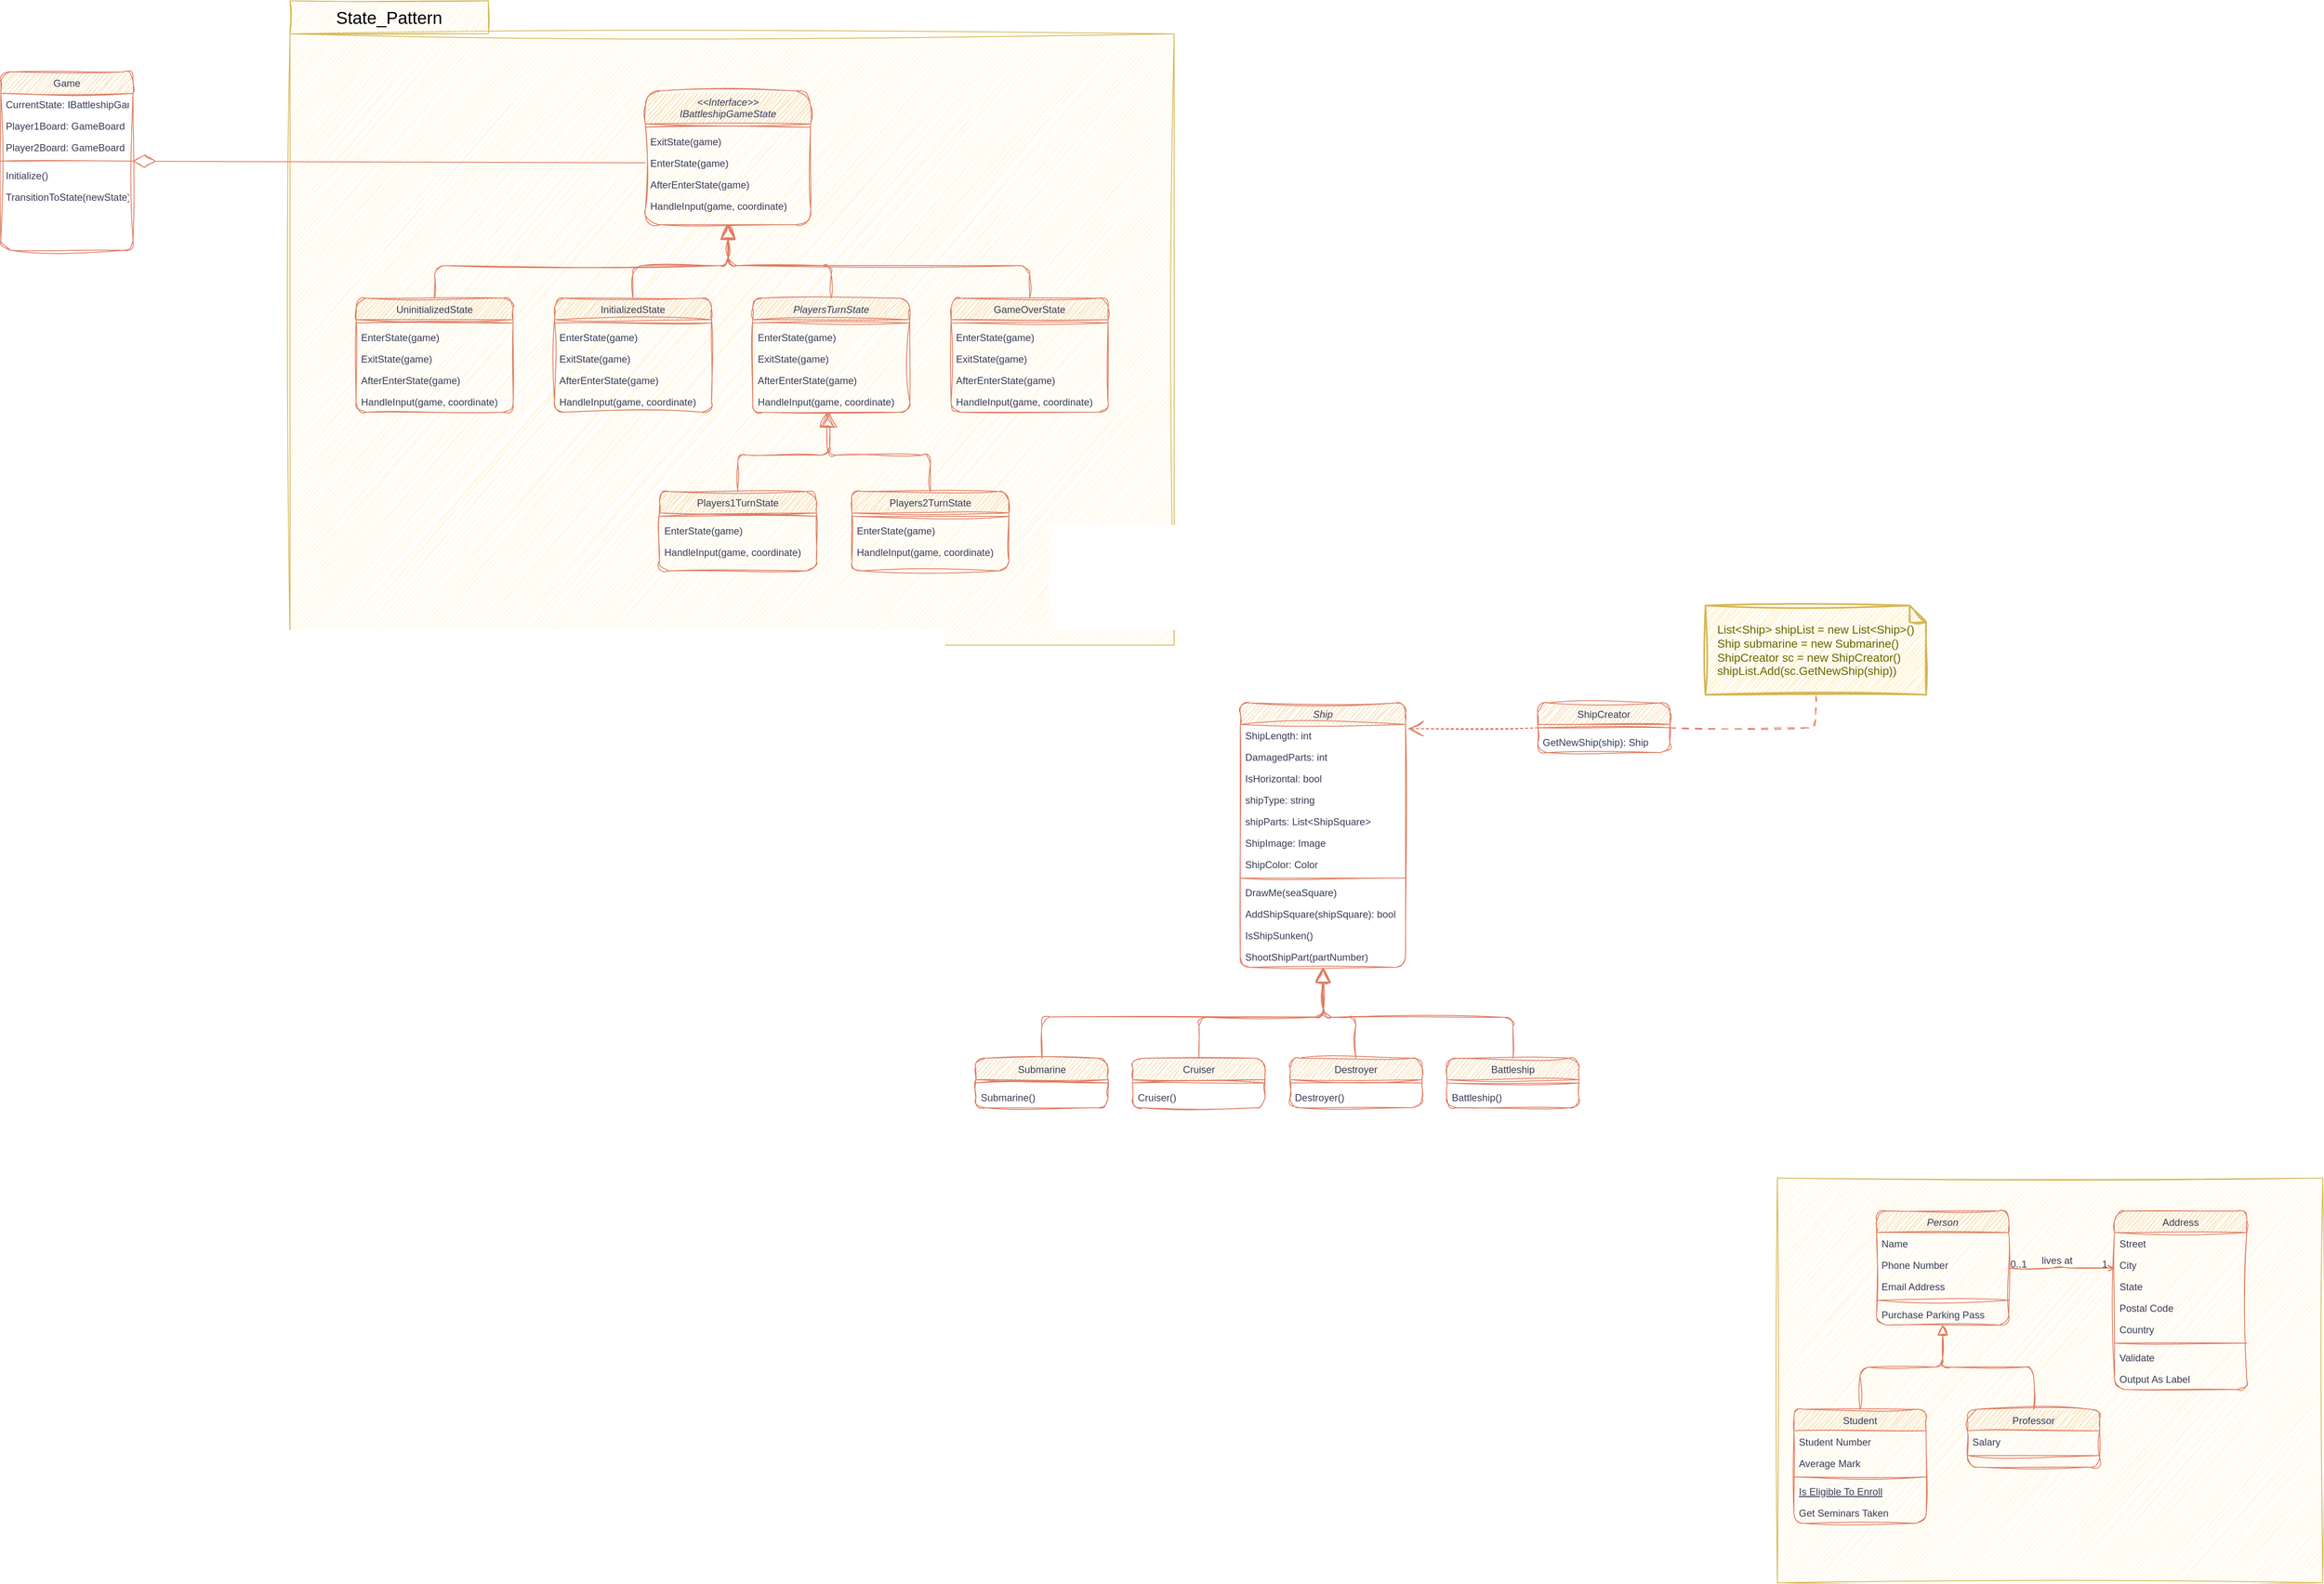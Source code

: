 <mxfile version="23.1.5" type="device">
  <diagram id="C5RBs43oDa-KdzZeNtuy" name="Page-1">
    <mxGraphModel dx="3774" dy="2478" grid="1" gridSize="10" guides="1" tooltips="1" connect="1" arrows="1" fold="1" page="1" pageScale="1" pageWidth="827" pageHeight="1169" math="0" shadow="0">
      <root>
        <mxCell id="WIyWlLk6GJQsqaUBKTNV-0" />
        <mxCell id="WIyWlLk6GJQsqaUBKTNV-1" parent="WIyWlLk6GJQsqaUBKTNV-0" />
        <mxCell id="hiXoxj4MKoGSjxRxVKnr-144" value="" style="rounded=0;whiteSpace=wrap;html=1;sketch=1;hachureGap=4;jiggle=2;curveFitting=1;fontFamily=Helvetica;fontSize=11;labelBackgroundColor=none;fillColor=#fff2cc;strokeColor=#d6b656;" vertex="1" parent="WIyWlLk6GJQsqaUBKTNV-1">
          <mxGeometry x="-1150" y="-800" width="1070" height="740" as="geometry" />
        </mxCell>
        <mxCell id="hiXoxj4MKoGSjxRxVKnr-0" value="Ship" style="swimlane;fontStyle=2;align=center;verticalAlign=top;childLayout=stackLayout;horizontal=1;startSize=26;horizontalStack=0;resizeParent=1;resizeLast=0;collapsible=1;marginBottom=0;rounded=1;shadow=0;strokeWidth=1;labelBackgroundColor=none;fillColor=#F2CC8F;strokeColor=#E07A5F;fontColor=#393C56;sketch=1;curveFitting=1;jiggle=2;" vertex="1" parent="WIyWlLk6GJQsqaUBKTNV-1">
          <mxGeometry y="10" width="200" height="320" as="geometry">
            <mxRectangle x="230" y="140" width="160" height="26" as="alternateBounds" />
          </mxGeometry>
        </mxCell>
        <mxCell id="hiXoxj4MKoGSjxRxVKnr-2" value="ShipLength: int" style="text;align=left;verticalAlign=top;spacingLeft=4;spacingRight=4;overflow=hidden;rotatable=0;points=[[0,0.5],[1,0.5]];portConstraint=eastwest;rounded=1;shadow=0;html=0;labelBackgroundColor=none;fontColor=#393C56;sketch=1;curveFitting=1;jiggle=2;" vertex="1" parent="hiXoxj4MKoGSjxRxVKnr-0">
          <mxGeometry y="26" width="200" height="26" as="geometry" />
        </mxCell>
        <mxCell id="hiXoxj4MKoGSjxRxVKnr-15" value="DamagedParts: int" style="text;align=left;verticalAlign=top;spacingLeft=4;spacingRight=4;overflow=hidden;rotatable=0;points=[[0,0.5],[1,0.5]];portConstraint=eastwest;rounded=1;shadow=0;html=0;labelBackgroundColor=none;fontColor=#393C56;sketch=1;curveFitting=1;jiggle=2;" vertex="1" parent="hiXoxj4MKoGSjxRxVKnr-0">
          <mxGeometry y="52" width="200" height="26" as="geometry" />
        </mxCell>
        <mxCell id="hiXoxj4MKoGSjxRxVKnr-1" value="IsHorizontal: bool" style="text;align=left;verticalAlign=top;spacingLeft=4;spacingRight=4;overflow=hidden;rotatable=0;points=[[0,0.5],[1,0.5]];portConstraint=eastwest;labelBackgroundColor=none;fontColor=#393C56;rounded=1;sketch=1;curveFitting=1;jiggle=2;" vertex="1" parent="hiXoxj4MKoGSjxRxVKnr-0">
          <mxGeometry y="78" width="200" height="26" as="geometry" />
        </mxCell>
        <mxCell id="hiXoxj4MKoGSjxRxVKnr-3" value="shipType: string" style="text;align=left;verticalAlign=top;spacingLeft=4;spacingRight=4;overflow=hidden;rotatable=0;points=[[0,0.5],[1,0.5]];portConstraint=eastwest;rounded=1;shadow=0;html=0;labelBackgroundColor=none;fontColor=#393C56;sketch=1;curveFitting=1;jiggle=2;" vertex="1" parent="hiXoxj4MKoGSjxRxVKnr-0">
          <mxGeometry y="104" width="200" height="26" as="geometry" />
        </mxCell>
        <mxCell id="hiXoxj4MKoGSjxRxVKnr-12" value="shipParts: List&lt;ShipSquare&gt;" style="text;align=left;verticalAlign=top;spacingLeft=4;spacingRight=4;overflow=hidden;rotatable=0;points=[[0,0.5],[1,0.5]];portConstraint=eastwest;rounded=1;shadow=0;html=0;labelBackgroundColor=none;fontColor=#393C56;sketch=1;curveFitting=1;jiggle=2;" vertex="1" parent="hiXoxj4MKoGSjxRxVKnr-0">
          <mxGeometry y="130" width="200" height="26" as="geometry" />
        </mxCell>
        <mxCell id="hiXoxj4MKoGSjxRxVKnr-13" value="ShipImage: Image" style="text;align=left;verticalAlign=top;spacingLeft=4;spacingRight=4;overflow=hidden;rotatable=0;points=[[0,0.5],[1,0.5]];portConstraint=eastwest;rounded=1;shadow=0;html=0;labelBackgroundColor=none;fontColor=#393C56;sketch=1;curveFitting=1;jiggle=2;" vertex="1" parent="hiXoxj4MKoGSjxRxVKnr-0">
          <mxGeometry y="156" width="200" height="26" as="geometry" />
        </mxCell>
        <mxCell id="hiXoxj4MKoGSjxRxVKnr-14" value="ShipColor: Color" style="text;align=left;verticalAlign=top;spacingLeft=4;spacingRight=4;overflow=hidden;rotatable=0;points=[[0,0.5],[1,0.5]];portConstraint=eastwest;rounded=1;shadow=0;html=0;labelBackgroundColor=none;fontColor=#393C56;sketch=1;curveFitting=1;jiggle=2;" vertex="1" parent="hiXoxj4MKoGSjxRxVKnr-0">
          <mxGeometry y="182" width="200" height="26" as="geometry" />
        </mxCell>
        <mxCell id="hiXoxj4MKoGSjxRxVKnr-4" value="" style="line;html=1;strokeWidth=1;align=left;verticalAlign=middle;spacingTop=-1;spacingLeft=3;spacingRight=3;rotatable=0;labelPosition=right;points=[];portConstraint=eastwest;labelBackgroundColor=none;fillColor=#F2CC8F;strokeColor=#E07A5F;fontColor=#393C56;rounded=1;sketch=1;curveFitting=1;jiggle=2;" vertex="1" parent="hiXoxj4MKoGSjxRxVKnr-0">
          <mxGeometry y="208" width="200" height="8" as="geometry" />
        </mxCell>
        <mxCell id="hiXoxj4MKoGSjxRxVKnr-5" value="DrawMe(seaSquare)" style="text;align=left;verticalAlign=top;spacingLeft=4;spacingRight=4;overflow=hidden;rotatable=0;points=[[0,0.5],[1,0.5]];portConstraint=eastwest;labelBackgroundColor=none;fontColor=#393C56;rounded=1;sketch=1;curveFitting=1;jiggle=2;" vertex="1" parent="hiXoxj4MKoGSjxRxVKnr-0">
          <mxGeometry y="216" width="200" height="26" as="geometry" />
        </mxCell>
        <mxCell id="hiXoxj4MKoGSjxRxVKnr-17" value="AddShipSquare(shipSquare): bool" style="text;align=left;verticalAlign=top;spacingLeft=4;spacingRight=4;overflow=hidden;rotatable=0;points=[[0,0.5],[1,0.5]];portConstraint=eastwest;labelBackgroundColor=none;fontColor=#393C56;rounded=1;sketch=1;curveFitting=1;jiggle=2;" vertex="1" parent="hiXoxj4MKoGSjxRxVKnr-0">
          <mxGeometry y="242" width="200" height="26" as="geometry" />
        </mxCell>
        <mxCell id="hiXoxj4MKoGSjxRxVKnr-18" value="IsShipSunken()" style="text;align=left;verticalAlign=top;spacingLeft=4;spacingRight=4;overflow=hidden;rotatable=0;points=[[0,0.5],[1,0.5]];portConstraint=eastwest;labelBackgroundColor=none;fontColor=#393C56;rounded=1;sketch=1;curveFitting=1;jiggle=2;" vertex="1" parent="hiXoxj4MKoGSjxRxVKnr-0">
          <mxGeometry y="268" width="200" height="26" as="geometry" />
        </mxCell>
        <mxCell id="hiXoxj4MKoGSjxRxVKnr-20" value="ShootShipPart(partNumber)" style="text;align=left;verticalAlign=top;spacingLeft=4;spacingRight=4;overflow=hidden;rotatable=0;points=[[0,0.5],[1,0.5]];portConstraint=eastwest;labelBackgroundColor=none;fontColor=#393C56;rounded=1;sketch=1;curveFitting=1;jiggle=2;" vertex="1" parent="hiXoxj4MKoGSjxRxVKnr-0">
          <mxGeometry y="294" width="200" height="26" as="geometry" />
        </mxCell>
        <mxCell id="hiXoxj4MKoGSjxRxVKnr-6" value="Submarine" style="swimlane;fontStyle=0;align=center;verticalAlign=top;childLayout=stackLayout;horizontal=1;startSize=26;horizontalStack=0;resizeParent=1;resizeLast=0;collapsible=1;marginBottom=0;rounded=1;shadow=0;strokeWidth=1;labelBackgroundColor=none;fillColor=#F2CC8F;strokeColor=#E07A5F;fontColor=#393C56;sketch=1;curveFitting=1;jiggle=2;" vertex="1" parent="WIyWlLk6GJQsqaUBKTNV-1">
          <mxGeometry x="-320" y="440" width="160" height="60" as="geometry">
            <mxRectangle x="230" y="140" width="160" height="26" as="alternateBounds" />
          </mxGeometry>
        </mxCell>
        <mxCell id="hiXoxj4MKoGSjxRxVKnr-10" value="" style="line;html=1;strokeWidth=1;align=left;verticalAlign=middle;spacingTop=-1;spacingLeft=3;spacingRight=3;rotatable=0;labelPosition=right;points=[];portConstraint=eastwest;labelBackgroundColor=none;fillColor=#F2CC8F;strokeColor=#E07A5F;fontColor=#393C56;rounded=1;sketch=1;curveFitting=1;jiggle=2;" vertex="1" parent="hiXoxj4MKoGSjxRxVKnr-6">
          <mxGeometry y="26" width="160" height="8" as="geometry" />
        </mxCell>
        <mxCell id="hiXoxj4MKoGSjxRxVKnr-11" value="Submarine()" style="text;align=left;verticalAlign=top;spacingLeft=4;spacingRight=4;overflow=hidden;rotatable=0;points=[[0,0.5],[1,0.5]];portConstraint=eastwest;labelBackgroundColor=none;fontColor=#393C56;rounded=1;sketch=1;curveFitting=1;jiggle=2;" vertex="1" parent="hiXoxj4MKoGSjxRxVKnr-6">
          <mxGeometry y="34" width="160" height="26" as="geometry" />
        </mxCell>
        <mxCell id="hiXoxj4MKoGSjxRxVKnr-42" style="edgeStyle=orthogonalEdgeStyle;rounded=1;orthogonalLoop=1;jettySize=auto;html=1;exitX=0.5;exitY=0;exitDx=0;exitDy=0;endArrow=block;endFill=0;startSize=11;endSize=16;labelBackgroundColor=none;strokeColor=#E07A5F;fontColor=default;sketch=1;curveFitting=1;jiggle=2;" edge="1" parent="WIyWlLk6GJQsqaUBKTNV-1" source="hiXoxj4MKoGSjxRxVKnr-32">
          <mxGeometry relative="1" as="geometry">
            <mxPoint x="100" y="330" as="targetPoint" />
          </mxGeometry>
        </mxCell>
        <mxCell id="hiXoxj4MKoGSjxRxVKnr-32" value="Cruiser" style="swimlane;fontStyle=0;align=center;verticalAlign=top;childLayout=stackLayout;horizontal=1;startSize=26;horizontalStack=0;resizeParent=1;resizeLast=0;collapsible=1;marginBottom=0;rounded=1;shadow=0;strokeWidth=1;labelBackgroundColor=none;fillColor=#F2CC8F;strokeColor=#E07A5F;fontColor=#393C56;sketch=1;curveFitting=1;jiggle=2;" vertex="1" parent="WIyWlLk6GJQsqaUBKTNV-1">
          <mxGeometry x="-130" y="440" width="160" height="60" as="geometry">
            <mxRectangle x="230" y="140" width="160" height="26" as="alternateBounds" />
          </mxGeometry>
        </mxCell>
        <mxCell id="hiXoxj4MKoGSjxRxVKnr-33" value="" style="line;html=1;strokeWidth=1;align=left;verticalAlign=middle;spacingTop=-1;spacingLeft=3;spacingRight=3;rotatable=0;labelPosition=right;points=[];portConstraint=eastwest;labelBackgroundColor=none;fillColor=#F2CC8F;strokeColor=#E07A5F;fontColor=#393C56;rounded=1;sketch=1;curveFitting=1;jiggle=2;" vertex="1" parent="hiXoxj4MKoGSjxRxVKnr-32">
          <mxGeometry y="26" width="160" height="8" as="geometry" />
        </mxCell>
        <mxCell id="hiXoxj4MKoGSjxRxVKnr-34" value="Cruiser()" style="text;align=left;verticalAlign=top;spacingLeft=4;spacingRight=4;overflow=hidden;rotatable=0;points=[[0,0.5],[1,0.5]];portConstraint=eastwest;labelBackgroundColor=none;fontColor=#393C56;rounded=1;sketch=1;curveFitting=1;jiggle=2;" vertex="1" parent="hiXoxj4MKoGSjxRxVKnr-32">
          <mxGeometry y="34" width="160" height="26" as="geometry" />
        </mxCell>
        <mxCell id="hiXoxj4MKoGSjxRxVKnr-43" style="edgeStyle=orthogonalEdgeStyle;rounded=1;sketch=1;hachureGap=4;jiggle=2;curveFitting=1;orthogonalLoop=1;jettySize=auto;html=1;exitX=0.5;exitY=0;exitDx=0;exitDy=0;endArrow=block;endFill=0;endSize=16;fillColor=#ffe6cc;strokeColor=#E07A5F;" edge="1" parent="WIyWlLk6GJQsqaUBKTNV-1" source="hiXoxj4MKoGSjxRxVKnr-35">
          <mxGeometry relative="1" as="geometry">
            <mxPoint x="100" y="330" as="targetPoint" />
          </mxGeometry>
        </mxCell>
        <mxCell id="hiXoxj4MKoGSjxRxVKnr-35" value="Destroyer" style="swimlane;fontStyle=0;align=center;verticalAlign=top;childLayout=stackLayout;horizontal=1;startSize=26;horizontalStack=0;resizeParent=1;resizeLast=0;collapsible=1;marginBottom=0;rounded=1;shadow=0;strokeWidth=1;labelBackgroundColor=none;fillColor=#F2CC8F;strokeColor=#E07A5F;fontColor=#393C56;sketch=1;curveFitting=1;jiggle=2;" vertex="1" parent="WIyWlLk6GJQsqaUBKTNV-1">
          <mxGeometry x="60" y="440" width="160" height="60" as="geometry">
            <mxRectangle x="230" y="140" width="160" height="26" as="alternateBounds" />
          </mxGeometry>
        </mxCell>
        <mxCell id="hiXoxj4MKoGSjxRxVKnr-36" value="" style="line;html=1;strokeWidth=1;align=left;verticalAlign=middle;spacingTop=-1;spacingLeft=3;spacingRight=3;rotatable=0;labelPosition=right;points=[];portConstraint=eastwest;labelBackgroundColor=none;fillColor=#F2CC8F;strokeColor=#E07A5F;fontColor=#393C56;rounded=1;sketch=1;curveFitting=1;jiggle=2;" vertex="1" parent="hiXoxj4MKoGSjxRxVKnr-35">
          <mxGeometry y="26" width="160" height="8" as="geometry" />
        </mxCell>
        <mxCell id="hiXoxj4MKoGSjxRxVKnr-37" value="Destroyer()" style="text;align=left;verticalAlign=top;spacingLeft=4;spacingRight=4;overflow=hidden;rotatable=0;points=[[0,0.5],[1,0.5]];portConstraint=eastwest;labelBackgroundColor=none;fontColor=#393C56;rounded=1;sketch=1;curveFitting=1;jiggle=2;" vertex="1" parent="hiXoxj4MKoGSjxRxVKnr-35">
          <mxGeometry y="34" width="160" height="26" as="geometry" />
        </mxCell>
        <mxCell id="hiXoxj4MKoGSjxRxVKnr-44" style="edgeStyle=orthogonalEdgeStyle;rounded=1;sketch=1;hachureGap=4;jiggle=2;curveFitting=1;orthogonalLoop=1;jettySize=auto;html=1;exitX=0.5;exitY=0;exitDx=0;exitDy=0;endArrow=block;endFill=0;endSize=16;fillColor=#ffe6cc;strokeColor=#E07A5F;" edge="1" parent="WIyWlLk6GJQsqaUBKTNV-1" source="hiXoxj4MKoGSjxRxVKnr-38">
          <mxGeometry relative="1" as="geometry">
            <mxPoint x="100" y="330" as="targetPoint" />
          </mxGeometry>
        </mxCell>
        <mxCell id="hiXoxj4MKoGSjxRxVKnr-38" value="Battleship" style="swimlane;fontStyle=0;align=center;verticalAlign=top;childLayout=stackLayout;horizontal=1;startSize=26;horizontalStack=0;resizeParent=1;resizeLast=0;collapsible=1;marginBottom=0;rounded=1;shadow=0;strokeWidth=1;labelBackgroundColor=none;fillColor=#F2CC8F;strokeColor=#E07A5F;fontColor=#393C56;sketch=1;curveFitting=1;jiggle=2;" vertex="1" parent="WIyWlLk6GJQsqaUBKTNV-1">
          <mxGeometry x="250" y="440" width="160" height="60" as="geometry">
            <mxRectangle x="230" y="140" width="160" height="26" as="alternateBounds" />
          </mxGeometry>
        </mxCell>
        <mxCell id="hiXoxj4MKoGSjxRxVKnr-39" value="" style="line;html=1;strokeWidth=1;align=left;verticalAlign=middle;spacingTop=-1;spacingLeft=3;spacingRight=3;rotatable=0;labelPosition=right;points=[];portConstraint=eastwest;labelBackgroundColor=none;fillColor=#F2CC8F;strokeColor=#E07A5F;fontColor=#393C56;rounded=1;sketch=1;curveFitting=1;jiggle=2;" vertex="1" parent="hiXoxj4MKoGSjxRxVKnr-38">
          <mxGeometry y="26" width="160" height="8" as="geometry" />
        </mxCell>
        <mxCell id="hiXoxj4MKoGSjxRxVKnr-40" value="Battleship()" style="text;align=left;verticalAlign=top;spacingLeft=4;spacingRight=4;overflow=hidden;rotatable=0;points=[[0,0.5],[1,0.5]];portConstraint=eastwest;labelBackgroundColor=none;fontColor=#393C56;rounded=1;sketch=1;curveFitting=1;jiggle=2;" vertex="1" parent="hiXoxj4MKoGSjxRxVKnr-38">
          <mxGeometry y="34" width="160" height="26" as="geometry" />
        </mxCell>
        <mxCell id="hiXoxj4MKoGSjxRxVKnr-41" value="" style="endArrow=block;endSize=16;endFill=0;html=1;rounded=1;exitX=0.5;exitY=0;exitDx=0;exitDy=0;entryX=0.503;entryY=1.02;entryDx=0;entryDy=0;entryPerimeter=0;labelBackgroundColor=none;strokeColor=#E07A5F;fontColor=default;sketch=1;curveFitting=1;jiggle=2;" edge="1" parent="WIyWlLk6GJQsqaUBKTNV-1" source="hiXoxj4MKoGSjxRxVKnr-6" target="hiXoxj4MKoGSjxRxVKnr-20">
          <mxGeometry width="160" relative="1" as="geometry">
            <mxPoint x="60" y="410" as="sourcePoint" />
            <mxPoint x="220" y="410" as="targetPoint" />
            <Array as="points">
              <mxPoint x="-240" y="390" />
              <mxPoint x="101" y="390" />
            </Array>
            <mxPoint as="offset" />
          </mxGeometry>
        </mxCell>
        <mxCell id="hiXoxj4MKoGSjxRxVKnr-45" value="ShipCreator" style="swimlane;fontStyle=0;align=center;verticalAlign=top;childLayout=stackLayout;horizontal=1;startSize=26;horizontalStack=0;resizeParent=1;resizeLast=0;collapsible=1;marginBottom=0;rounded=1;shadow=0;strokeWidth=1;labelBackgroundColor=none;fillColor=#F2CC8F;strokeColor=#E07A5F;fontColor=#393C56;sketch=1;curveFitting=1;jiggle=2;" vertex="1" parent="WIyWlLk6GJQsqaUBKTNV-1">
          <mxGeometry x="360" y="10" width="160" height="60" as="geometry">
            <mxRectangle x="230" y="140" width="160" height="26" as="alternateBounds" />
          </mxGeometry>
        </mxCell>
        <mxCell id="hiXoxj4MKoGSjxRxVKnr-46" value="" style="line;html=1;strokeWidth=1;align=left;verticalAlign=middle;spacingTop=-1;spacingLeft=3;spacingRight=3;rotatable=0;labelPosition=right;points=[];portConstraint=eastwest;labelBackgroundColor=none;fillColor=#F2CC8F;strokeColor=#E07A5F;fontColor=#393C56;rounded=1;sketch=1;curveFitting=1;jiggle=2;" vertex="1" parent="hiXoxj4MKoGSjxRxVKnr-45">
          <mxGeometry y="26" width="160" height="8" as="geometry" />
        </mxCell>
        <mxCell id="hiXoxj4MKoGSjxRxVKnr-47" value="GetNewShip(ship): Ship" style="text;align=left;verticalAlign=top;spacingLeft=4;spacingRight=4;overflow=hidden;rotatable=0;points=[[0,0.5],[1,0.5]];portConstraint=eastwest;labelBackgroundColor=none;fontColor=#393C56;rounded=1;sketch=1;curveFitting=1;jiggle=2;" vertex="1" parent="hiXoxj4MKoGSjxRxVKnr-45">
          <mxGeometry y="34" width="160" height="26" as="geometry" />
        </mxCell>
        <mxCell id="hiXoxj4MKoGSjxRxVKnr-48" style="edgeStyle=none;rounded=1;sketch=1;jiggle=2;curveFitting=1;orthogonalLoop=1;jettySize=auto;html=1;exitX=0;exitY=0.5;exitDx=0;exitDy=0;entryX=1.013;entryY=0.194;entryDx=0;entryDy=0;entryPerimeter=0;strokeColor=#E07A5F;align=center;verticalAlign=middle;fontFamily=Helvetica;fontSize=11;fontColor=default;labelBackgroundColor=none;endArrow=open;endFill=0;endSize=17;dashed=1;" edge="1" parent="WIyWlLk6GJQsqaUBKTNV-1" source="hiXoxj4MKoGSjxRxVKnr-45" target="hiXoxj4MKoGSjxRxVKnr-2">
          <mxGeometry relative="1" as="geometry" />
        </mxCell>
        <mxCell id="hiXoxj4MKoGSjxRxVKnr-51" style="edgeStyle=orthogonalEdgeStyle;rounded=1;sketch=1;jiggle=2;curveFitting=1;orthogonalLoop=1;jettySize=auto;html=1;exitX=0.5;exitY=1;exitDx=0;exitDy=0;exitPerimeter=0;entryX=1;entryY=0.5;entryDx=0;entryDy=0;strokeColor=#E07A5F;align=center;verticalAlign=middle;fontFamily=Helvetica;fontSize=11;fontColor=default;labelBackgroundColor=none;endArrow=none;endFill=0;endSize=16;dashed=1;dashPattern=8 8;" edge="1" parent="WIyWlLk6GJQsqaUBKTNV-1" source="hiXoxj4MKoGSjxRxVKnr-49" target="hiXoxj4MKoGSjxRxVKnr-45">
          <mxGeometry relative="1" as="geometry" />
        </mxCell>
        <mxCell id="hiXoxj4MKoGSjxRxVKnr-49" value="&lt;div style=&quot;text-align: left;&quot;&gt;List&amp;lt;Ship&amp;gt; shipList = new List&amp;lt;Ship&amp;gt;()&lt;/div&gt;&lt;div style=&quot;text-align: left;&quot;&gt;&lt;span style=&quot;background-color: initial;&quot;&gt;Ship submarine = new Submarine()&lt;/span&gt;&lt;/div&gt;&lt;div style=&quot;text-align: left;&quot;&gt;&lt;span style=&quot;background-color: initial;&quot;&gt;ShipCreator sc = new ShipCreator()&lt;/span&gt;&lt;/div&gt;&lt;div style=&quot;text-align: left;&quot;&gt;&lt;span style=&quot;background-color: initial;&quot;&gt;shipList.Add(sc.GetNewShip(ship))&lt;/span&gt;&lt;/div&gt;" style="shape=note;strokeWidth=2;fontSize=14;size=20;whiteSpace=wrap;html=1;fillColor=#fff2cc;strokeColor=#d6b656;fontColor=#666600;rounded=1;sketch=1;hachureGap=4;jiggle=2;curveFitting=1;fontFamily=Helvetica;labelBackgroundColor=none;" vertex="1" parent="WIyWlLk6GJQsqaUBKTNV-1">
          <mxGeometry x="563" y="-108" width="267" height="108" as="geometry" />
        </mxCell>
        <mxCell id="hiXoxj4MKoGSjxRxVKnr-54" value="" style="group" vertex="1" connectable="0" parent="WIyWlLk6GJQsqaUBKTNV-1">
          <mxGeometry x="650" y="585" width="660" height="490" as="geometry" />
        </mxCell>
        <mxCell id="hiXoxj4MKoGSjxRxVKnr-53" value="" style="rounded=0;whiteSpace=wrap;html=1;sketch=1;hachureGap=4;jiggle=2;curveFitting=1;fontFamily=Helvetica;fontSize=11;labelBackgroundColor=none;fillColor=#fff2cc;strokeColor=#d6b656;" vertex="1" parent="hiXoxj4MKoGSjxRxVKnr-54">
          <mxGeometry width="660" height="490" as="geometry" />
        </mxCell>
        <mxCell id="hiXoxj4MKoGSjxRxVKnr-52" value="" style="group" vertex="1" connectable="0" parent="hiXoxj4MKoGSjxRxVKnr-54">
          <mxGeometry x="20" y="40" width="548" height="378" as="geometry" />
        </mxCell>
        <mxCell id="zkfFHV4jXpPFQw0GAbJ--0" value="Person" style="swimlane;fontStyle=2;align=center;verticalAlign=top;childLayout=stackLayout;horizontal=1;startSize=26;horizontalStack=0;resizeParent=1;resizeLast=0;collapsible=1;marginBottom=0;rounded=1;shadow=0;strokeWidth=1;labelBackgroundColor=none;fillColor=#F2CC8F;strokeColor=#E07A5F;fontColor=#393C56;sketch=1;curveFitting=1;jiggle=2;" parent="hiXoxj4MKoGSjxRxVKnr-52" vertex="1">
          <mxGeometry x="100" width="160" height="138" as="geometry">
            <mxRectangle x="230" y="140" width="160" height="26" as="alternateBounds" />
          </mxGeometry>
        </mxCell>
        <mxCell id="zkfFHV4jXpPFQw0GAbJ--1" value="Name" style="text;align=left;verticalAlign=top;spacingLeft=4;spacingRight=4;overflow=hidden;rotatable=0;points=[[0,0.5],[1,0.5]];portConstraint=eastwest;labelBackgroundColor=none;fontColor=#393C56;rounded=1;sketch=1;curveFitting=1;jiggle=2;" parent="zkfFHV4jXpPFQw0GAbJ--0" vertex="1">
          <mxGeometry y="26" width="160" height="26" as="geometry" />
        </mxCell>
        <mxCell id="zkfFHV4jXpPFQw0GAbJ--2" value="Phone Number" style="text;align=left;verticalAlign=top;spacingLeft=4;spacingRight=4;overflow=hidden;rotatable=0;points=[[0,0.5],[1,0.5]];portConstraint=eastwest;rounded=1;shadow=0;html=0;labelBackgroundColor=none;fontColor=#393C56;sketch=1;curveFitting=1;jiggle=2;" parent="zkfFHV4jXpPFQw0GAbJ--0" vertex="1">
          <mxGeometry y="52" width="160" height="26" as="geometry" />
        </mxCell>
        <mxCell id="zkfFHV4jXpPFQw0GAbJ--3" value="Email Address" style="text;align=left;verticalAlign=top;spacingLeft=4;spacingRight=4;overflow=hidden;rotatable=0;points=[[0,0.5],[1,0.5]];portConstraint=eastwest;rounded=1;shadow=0;html=0;labelBackgroundColor=none;fontColor=#393C56;sketch=1;curveFitting=1;jiggle=2;" parent="zkfFHV4jXpPFQw0GAbJ--0" vertex="1">
          <mxGeometry y="78" width="160" height="26" as="geometry" />
        </mxCell>
        <mxCell id="zkfFHV4jXpPFQw0GAbJ--4" value="" style="line;html=1;strokeWidth=1;align=left;verticalAlign=middle;spacingTop=-1;spacingLeft=3;spacingRight=3;rotatable=0;labelPosition=right;points=[];portConstraint=eastwest;labelBackgroundColor=none;fillColor=#F2CC8F;strokeColor=#E07A5F;fontColor=#393C56;rounded=1;sketch=1;curveFitting=1;jiggle=2;" parent="zkfFHV4jXpPFQw0GAbJ--0" vertex="1">
          <mxGeometry y="104" width="160" height="8" as="geometry" />
        </mxCell>
        <mxCell id="zkfFHV4jXpPFQw0GAbJ--5" value="Purchase Parking Pass" style="text;align=left;verticalAlign=top;spacingLeft=4;spacingRight=4;overflow=hidden;rotatable=0;points=[[0,0.5],[1,0.5]];portConstraint=eastwest;labelBackgroundColor=none;fontColor=#393C56;rounded=1;sketch=1;curveFitting=1;jiggle=2;" parent="zkfFHV4jXpPFQw0GAbJ--0" vertex="1">
          <mxGeometry y="112" width="160" height="26" as="geometry" />
        </mxCell>
        <mxCell id="zkfFHV4jXpPFQw0GAbJ--6" value="Student" style="swimlane;fontStyle=0;align=center;verticalAlign=top;childLayout=stackLayout;horizontal=1;startSize=26;horizontalStack=0;resizeParent=1;resizeLast=0;collapsible=1;marginBottom=0;rounded=1;shadow=0;strokeWidth=1;labelBackgroundColor=none;fillColor=#F2CC8F;strokeColor=#E07A5F;fontColor=#393C56;sketch=1;curveFitting=1;jiggle=2;" parent="hiXoxj4MKoGSjxRxVKnr-52" vertex="1">
          <mxGeometry y="240" width="160" height="138" as="geometry">
            <mxRectangle x="130" y="380" width="160" height="26" as="alternateBounds" />
          </mxGeometry>
        </mxCell>
        <mxCell id="zkfFHV4jXpPFQw0GAbJ--7" value="Student Number" style="text;align=left;verticalAlign=top;spacingLeft=4;spacingRight=4;overflow=hidden;rotatable=0;points=[[0,0.5],[1,0.5]];portConstraint=eastwest;labelBackgroundColor=none;fontColor=#393C56;rounded=1;sketch=1;curveFitting=1;jiggle=2;" parent="zkfFHV4jXpPFQw0GAbJ--6" vertex="1">
          <mxGeometry y="26" width="160" height="26" as="geometry" />
        </mxCell>
        <mxCell id="zkfFHV4jXpPFQw0GAbJ--8" value="Average Mark" style="text;align=left;verticalAlign=top;spacingLeft=4;spacingRight=4;overflow=hidden;rotatable=0;points=[[0,0.5],[1,0.5]];portConstraint=eastwest;rounded=1;shadow=0;html=0;labelBackgroundColor=none;fontColor=#393C56;sketch=1;curveFitting=1;jiggle=2;" parent="zkfFHV4jXpPFQw0GAbJ--6" vertex="1">
          <mxGeometry y="52" width="160" height="26" as="geometry" />
        </mxCell>
        <mxCell id="zkfFHV4jXpPFQw0GAbJ--9" value="" style="line;html=1;strokeWidth=1;align=left;verticalAlign=middle;spacingTop=-1;spacingLeft=3;spacingRight=3;rotatable=0;labelPosition=right;points=[];portConstraint=eastwest;labelBackgroundColor=none;fillColor=#F2CC8F;strokeColor=#E07A5F;fontColor=#393C56;rounded=1;sketch=1;curveFitting=1;jiggle=2;" parent="zkfFHV4jXpPFQw0GAbJ--6" vertex="1">
          <mxGeometry y="78" width="160" height="8" as="geometry" />
        </mxCell>
        <mxCell id="zkfFHV4jXpPFQw0GAbJ--10" value="Is Eligible To Enroll" style="text;align=left;verticalAlign=top;spacingLeft=4;spacingRight=4;overflow=hidden;rotatable=0;points=[[0,0.5],[1,0.5]];portConstraint=eastwest;fontStyle=4;labelBackgroundColor=none;fontColor=#393C56;rounded=1;sketch=1;curveFitting=1;jiggle=2;" parent="zkfFHV4jXpPFQw0GAbJ--6" vertex="1">
          <mxGeometry y="86" width="160" height="26" as="geometry" />
        </mxCell>
        <mxCell id="zkfFHV4jXpPFQw0GAbJ--11" value="Get Seminars Taken" style="text;align=left;verticalAlign=top;spacingLeft=4;spacingRight=4;overflow=hidden;rotatable=0;points=[[0,0.5],[1,0.5]];portConstraint=eastwest;labelBackgroundColor=none;fontColor=#393C56;rounded=1;sketch=1;curveFitting=1;jiggle=2;" parent="zkfFHV4jXpPFQw0GAbJ--6" vertex="1">
          <mxGeometry y="112" width="160" height="26" as="geometry" />
        </mxCell>
        <mxCell id="zkfFHV4jXpPFQw0GAbJ--12" value="" style="endArrow=block;endSize=10;endFill=0;shadow=0;strokeWidth=1;rounded=1;edgeStyle=elbowEdgeStyle;elbow=vertical;labelBackgroundColor=none;strokeColor=#E07A5F;fontColor=default;sketch=1;curveFitting=1;jiggle=2;" parent="hiXoxj4MKoGSjxRxVKnr-52" source="zkfFHV4jXpPFQw0GAbJ--6" target="zkfFHV4jXpPFQw0GAbJ--0" edge="1">
          <mxGeometry width="160" relative="1" as="geometry">
            <mxPoint x="80" y="83" as="sourcePoint" />
            <mxPoint x="80" y="83" as="targetPoint" />
          </mxGeometry>
        </mxCell>
        <mxCell id="zkfFHV4jXpPFQw0GAbJ--13" value="Professor" style="swimlane;fontStyle=0;align=center;verticalAlign=top;childLayout=stackLayout;horizontal=1;startSize=26;horizontalStack=0;resizeParent=1;resizeLast=0;collapsible=1;marginBottom=0;rounded=1;shadow=0;strokeWidth=1;labelBackgroundColor=none;fillColor=#F2CC8F;strokeColor=#E07A5F;fontColor=#393C56;sketch=1;curveFitting=1;jiggle=2;" parent="hiXoxj4MKoGSjxRxVKnr-52" vertex="1">
          <mxGeometry x="210" y="240" width="160" height="70" as="geometry">
            <mxRectangle x="340" y="380" width="170" height="26" as="alternateBounds" />
          </mxGeometry>
        </mxCell>
        <mxCell id="zkfFHV4jXpPFQw0GAbJ--14" value="Salary" style="text;align=left;verticalAlign=top;spacingLeft=4;spacingRight=4;overflow=hidden;rotatable=0;points=[[0,0.5],[1,0.5]];portConstraint=eastwest;labelBackgroundColor=none;fontColor=#393C56;rounded=1;sketch=1;curveFitting=1;jiggle=2;" parent="zkfFHV4jXpPFQw0GAbJ--13" vertex="1">
          <mxGeometry y="26" width="160" height="26" as="geometry" />
        </mxCell>
        <mxCell id="zkfFHV4jXpPFQw0GAbJ--15" value="" style="line;html=1;strokeWidth=1;align=left;verticalAlign=middle;spacingTop=-1;spacingLeft=3;spacingRight=3;rotatable=0;labelPosition=right;points=[];portConstraint=eastwest;labelBackgroundColor=none;fillColor=#F2CC8F;strokeColor=#E07A5F;fontColor=#393C56;rounded=1;sketch=1;curveFitting=1;jiggle=2;" parent="zkfFHV4jXpPFQw0GAbJ--13" vertex="1">
          <mxGeometry y="52" width="160" height="8" as="geometry" />
        </mxCell>
        <mxCell id="zkfFHV4jXpPFQw0GAbJ--16" value="" style="endArrow=block;endSize=10;endFill=0;shadow=0;strokeWidth=1;rounded=1;edgeStyle=elbowEdgeStyle;elbow=vertical;labelBackgroundColor=none;strokeColor=#E07A5F;fontColor=default;sketch=1;curveFitting=1;jiggle=2;" parent="hiXoxj4MKoGSjxRxVKnr-52" source="zkfFHV4jXpPFQw0GAbJ--13" target="zkfFHV4jXpPFQw0GAbJ--0" edge="1">
          <mxGeometry width="160" relative="1" as="geometry">
            <mxPoint x="90" y="253" as="sourcePoint" />
            <mxPoint x="190" y="151" as="targetPoint" />
          </mxGeometry>
        </mxCell>
        <mxCell id="zkfFHV4jXpPFQw0GAbJ--17" value="Address" style="swimlane;fontStyle=0;align=center;verticalAlign=top;childLayout=stackLayout;horizontal=1;startSize=26;horizontalStack=0;resizeParent=1;resizeLast=0;collapsible=1;marginBottom=0;rounded=1;shadow=0;strokeWidth=1;labelBackgroundColor=none;fillColor=#F2CC8F;strokeColor=#E07A5F;fontColor=#393C56;sketch=1;curveFitting=1;jiggle=2;" parent="hiXoxj4MKoGSjxRxVKnr-52" vertex="1">
          <mxGeometry x="388" width="160" height="216" as="geometry">
            <mxRectangle x="550" y="140" width="160" height="26" as="alternateBounds" />
          </mxGeometry>
        </mxCell>
        <mxCell id="zkfFHV4jXpPFQw0GAbJ--18" value="Street" style="text;align=left;verticalAlign=top;spacingLeft=4;spacingRight=4;overflow=hidden;rotatable=0;points=[[0,0.5],[1,0.5]];portConstraint=eastwest;labelBackgroundColor=none;fontColor=#393C56;rounded=1;sketch=1;curveFitting=1;jiggle=2;" parent="zkfFHV4jXpPFQw0GAbJ--17" vertex="1">
          <mxGeometry y="26" width="160" height="26" as="geometry" />
        </mxCell>
        <mxCell id="zkfFHV4jXpPFQw0GAbJ--19" value="City" style="text;align=left;verticalAlign=top;spacingLeft=4;spacingRight=4;overflow=hidden;rotatable=0;points=[[0,0.5],[1,0.5]];portConstraint=eastwest;rounded=1;shadow=0;html=0;labelBackgroundColor=none;fontColor=#393C56;sketch=1;curveFitting=1;jiggle=2;" parent="zkfFHV4jXpPFQw0GAbJ--17" vertex="1">
          <mxGeometry y="52" width="160" height="26" as="geometry" />
        </mxCell>
        <mxCell id="zkfFHV4jXpPFQw0GAbJ--20" value="State" style="text;align=left;verticalAlign=top;spacingLeft=4;spacingRight=4;overflow=hidden;rotatable=0;points=[[0,0.5],[1,0.5]];portConstraint=eastwest;rounded=1;shadow=0;html=0;labelBackgroundColor=none;fontColor=#393C56;sketch=1;curveFitting=1;jiggle=2;" parent="zkfFHV4jXpPFQw0GAbJ--17" vertex="1">
          <mxGeometry y="78" width="160" height="26" as="geometry" />
        </mxCell>
        <mxCell id="zkfFHV4jXpPFQw0GAbJ--21" value="Postal Code" style="text;align=left;verticalAlign=top;spacingLeft=4;spacingRight=4;overflow=hidden;rotatable=0;points=[[0,0.5],[1,0.5]];portConstraint=eastwest;rounded=1;shadow=0;html=0;labelBackgroundColor=none;fontColor=#393C56;sketch=1;curveFitting=1;jiggle=2;" parent="zkfFHV4jXpPFQw0GAbJ--17" vertex="1">
          <mxGeometry y="104" width="160" height="26" as="geometry" />
        </mxCell>
        <mxCell id="zkfFHV4jXpPFQw0GAbJ--22" value="Country" style="text;align=left;verticalAlign=top;spacingLeft=4;spacingRight=4;overflow=hidden;rotatable=0;points=[[0,0.5],[1,0.5]];portConstraint=eastwest;rounded=1;shadow=0;html=0;labelBackgroundColor=none;fontColor=#393C56;sketch=1;curveFitting=1;jiggle=2;" parent="zkfFHV4jXpPFQw0GAbJ--17" vertex="1">
          <mxGeometry y="130" width="160" height="26" as="geometry" />
        </mxCell>
        <mxCell id="zkfFHV4jXpPFQw0GAbJ--23" value="" style="line;html=1;strokeWidth=1;align=left;verticalAlign=middle;spacingTop=-1;spacingLeft=3;spacingRight=3;rotatable=0;labelPosition=right;points=[];portConstraint=eastwest;labelBackgroundColor=none;fillColor=#F2CC8F;strokeColor=#E07A5F;fontColor=#393C56;rounded=1;sketch=1;curveFitting=1;jiggle=2;" parent="zkfFHV4jXpPFQw0GAbJ--17" vertex="1">
          <mxGeometry y="156" width="160" height="8" as="geometry" />
        </mxCell>
        <mxCell id="zkfFHV4jXpPFQw0GAbJ--24" value="Validate" style="text;align=left;verticalAlign=top;spacingLeft=4;spacingRight=4;overflow=hidden;rotatable=0;points=[[0,0.5],[1,0.5]];portConstraint=eastwest;labelBackgroundColor=none;fontColor=#393C56;rounded=1;sketch=1;curveFitting=1;jiggle=2;" parent="zkfFHV4jXpPFQw0GAbJ--17" vertex="1">
          <mxGeometry y="164" width="160" height="26" as="geometry" />
        </mxCell>
        <mxCell id="zkfFHV4jXpPFQw0GAbJ--25" value="Output As Label" style="text;align=left;verticalAlign=top;spacingLeft=4;spacingRight=4;overflow=hidden;rotatable=0;points=[[0,0.5],[1,0.5]];portConstraint=eastwest;labelBackgroundColor=none;fontColor=#393C56;rounded=1;sketch=1;curveFitting=1;jiggle=2;" parent="zkfFHV4jXpPFQw0GAbJ--17" vertex="1">
          <mxGeometry y="190" width="160" height="26" as="geometry" />
        </mxCell>
        <mxCell id="zkfFHV4jXpPFQw0GAbJ--26" value="" style="endArrow=open;shadow=0;strokeWidth=1;rounded=1;endFill=1;edgeStyle=elbowEdgeStyle;elbow=vertical;labelBackgroundColor=none;strokeColor=#E07A5F;fontColor=default;sketch=1;curveFitting=1;jiggle=2;" parent="hiXoxj4MKoGSjxRxVKnr-52" source="zkfFHV4jXpPFQw0GAbJ--0" target="zkfFHV4jXpPFQw0GAbJ--17" edge="1">
          <mxGeometry x="0.5" y="41" relative="1" as="geometry">
            <mxPoint x="260" y="72" as="sourcePoint" />
            <mxPoint x="420" y="72" as="targetPoint" />
            <mxPoint x="-40" y="32" as="offset" />
          </mxGeometry>
        </mxCell>
        <mxCell id="zkfFHV4jXpPFQw0GAbJ--27" value="0..1" style="resizable=0;align=left;verticalAlign=bottom;labelBackgroundColor=none;fontSize=12;fillColor=#F2CC8F;strokeColor=#E07A5F;fontColor=#393C56;rounded=1;sketch=1;curveFitting=1;jiggle=2;" parent="zkfFHV4jXpPFQw0GAbJ--26" connectable="0" vertex="1">
          <mxGeometry x="-1" relative="1" as="geometry">
            <mxPoint y="4" as="offset" />
          </mxGeometry>
        </mxCell>
        <mxCell id="zkfFHV4jXpPFQw0GAbJ--28" value="1" style="resizable=0;align=right;verticalAlign=bottom;labelBackgroundColor=none;fontSize=12;fillColor=#F2CC8F;strokeColor=#E07A5F;fontColor=#393C56;rounded=1;sketch=1;curveFitting=1;jiggle=2;" parent="zkfFHV4jXpPFQw0GAbJ--26" connectable="0" vertex="1">
          <mxGeometry x="1" relative="1" as="geometry">
            <mxPoint x="-7" y="4" as="offset" />
          </mxGeometry>
        </mxCell>
        <mxCell id="zkfFHV4jXpPFQw0GAbJ--29" value="lives at" style="text;html=1;resizable=0;points=[];;align=center;verticalAlign=middle;labelBackgroundColor=none;rounded=1;shadow=0;strokeWidth=1;fontSize=12;fontColor=#393C56;sketch=1;curveFitting=1;jiggle=2;" parent="zkfFHV4jXpPFQw0GAbJ--26" vertex="1" connectable="0">
          <mxGeometry x="0.5" y="49" relative="1" as="geometry">
            <mxPoint x="-38" y="40" as="offset" />
          </mxGeometry>
        </mxCell>
        <mxCell id="hiXoxj4MKoGSjxRxVKnr-55" value="&lt;&lt;Interface&gt;&gt;&#xa;IBattleshipGameState" style="swimlane;fontStyle=2;align=center;verticalAlign=top;childLayout=stackLayout;horizontal=1;startSize=40;horizontalStack=0;resizeParent=1;resizeLast=0;collapsible=1;marginBottom=0;rounded=1;shadow=0;strokeWidth=1;labelBackgroundColor=none;fillColor=#F2CC8F;strokeColor=#E07A5F;fontColor=#393C56;sketch=1;curveFitting=1;jiggle=2;" vertex="1" parent="WIyWlLk6GJQsqaUBKTNV-1">
          <mxGeometry x="-720" y="-731" width="200" height="162" as="geometry">
            <mxRectangle x="230" y="140" width="160" height="26" as="alternateBounds" />
          </mxGeometry>
        </mxCell>
        <mxCell id="hiXoxj4MKoGSjxRxVKnr-63" value="" style="line;html=1;strokeWidth=1;align=left;verticalAlign=middle;spacingTop=-1;spacingLeft=3;spacingRight=3;rotatable=0;labelPosition=right;points=[];portConstraint=eastwest;labelBackgroundColor=none;fillColor=#F2CC8F;strokeColor=#E07A5F;fontColor=#393C56;rounded=1;sketch=1;curveFitting=1;jiggle=2;" vertex="1" parent="hiXoxj4MKoGSjxRxVKnr-55">
          <mxGeometry y="40" width="200" height="8" as="geometry" />
        </mxCell>
        <mxCell id="hiXoxj4MKoGSjxRxVKnr-67" value="ExitState(game)" style="text;align=left;verticalAlign=top;spacingLeft=4;spacingRight=4;overflow=hidden;rotatable=0;points=[[0,0.5],[1,0.5]];portConstraint=eastwest;labelBackgroundColor=none;fontColor=#393C56;rounded=1;sketch=1;curveFitting=1;jiggle=2;" vertex="1" parent="hiXoxj4MKoGSjxRxVKnr-55">
          <mxGeometry y="48" width="200" height="26" as="geometry" />
        </mxCell>
        <mxCell id="hiXoxj4MKoGSjxRxVKnr-68" value="EnterState(game)" style="text;align=left;verticalAlign=top;spacingLeft=4;spacingRight=4;overflow=hidden;rotatable=0;points=[[0,0.5],[1,0.5]];portConstraint=eastwest;labelBackgroundColor=none;fontColor=#393C56;rounded=1;sketch=1;curveFitting=1;jiggle=2;" vertex="1" parent="hiXoxj4MKoGSjxRxVKnr-55">
          <mxGeometry y="74" width="200" height="26" as="geometry" />
        </mxCell>
        <mxCell id="hiXoxj4MKoGSjxRxVKnr-69" value="AfterEnterState(game)" style="text;align=left;verticalAlign=top;spacingLeft=4;spacingRight=4;overflow=hidden;rotatable=0;points=[[0,0.5],[1,0.5]];portConstraint=eastwest;labelBackgroundColor=none;fontColor=#393C56;rounded=1;sketch=1;curveFitting=1;jiggle=2;" vertex="1" parent="hiXoxj4MKoGSjxRxVKnr-55">
          <mxGeometry y="100" width="200" height="26" as="geometry" />
        </mxCell>
        <mxCell id="hiXoxj4MKoGSjxRxVKnr-70" value="HandleInput(game, coordinate)" style="text;align=left;verticalAlign=top;spacingLeft=4;spacingRight=4;overflow=hidden;rotatable=0;points=[[0,0.5],[1,0.5]];portConstraint=eastwest;labelBackgroundColor=none;fontColor=#393C56;rounded=1;sketch=1;curveFitting=1;jiggle=2;" vertex="1" parent="hiXoxj4MKoGSjxRxVKnr-55">
          <mxGeometry y="126" width="200" height="26" as="geometry" />
        </mxCell>
        <mxCell id="hiXoxj4MKoGSjxRxVKnr-118" style="edgeStyle=orthogonalEdgeStyle;rounded=1;sketch=1;jiggle=2;curveFitting=1;orthogonalLoop=1;jettySize=auto;html=1;exitX=0.5;exitY=0;exitDx=0;exitDy=0;entryX=0.5;entryY=1;entryDx=0;entryDy=0;strokeColor=#E07A5F;align=center;verticalAlign=middle;fontFamily=Helvetica;fontSize=11;fontColor=default;labelBackgroundColor=none;endArrow=block;endFill=0;endSize=16;" edge="1" parent="WIyWlLk6GJQsqaUBKTNV-1" source="hiXoxj4MKoGSjxRxVKnr-71" target="hiXoxj4MKoGSjxRxVKnr-55">
          <mxGeometry relative="1" as="geometry" />
        </mxCell>
        <mxCell id="hiXoxj4MKoGSjxRxVKnr-71" value="UninitializedState" style="swimlane;fontStyle=0;align=center;verticalAlign=top;childLayout=stackLayout;horizontal=1;startSize=26;horizontalStack=0;resizeParent=1;resizeLast=0;collapsible=1;marginBottom=0;rounded=1;shadow=0;strokeWidth=1;labelBackgroundColor=none;fillColor=#F2CC8F;strokeColor=#E07A5F;fontColor=#393C56;sketch=1;curveFitting=1;jiggle=2;" vertex="1" parent="WIyWlLk6GJQsqaUBKTNV-1">
          <mxGeometry x="-1070" y="-480" width="190" height="138" as="geometry">
            <mxRectangle x="230" y="140" width="160" height="26" as="alternateBounds" />
          </mxGeometry>
        </mxCell>
        <mxCell id="hiXoxj4MKoGSjxRxVKnr-72" value="" style="line;html=1;strokeWidth=1;align=left;verticalAlign=middle;spacingTop=-1;spacingLeft=3;spacingRight=3;rotatable=0;labelPosition=right;points=[];portConstraint=eastwest;labelBackgroundColor=none;fillColor=#F2CC8F;strokeColor=#E07A5F;fontColor=#393C56;rounded=1;sketch=1;curveFitting=1;jiggle=2;" vertex="1" parent="hiXoxj4MKoGSjxRxVKnr-71">
          <mxGeometry y="26" width="190" height="8" as="geometry" />
        </mxCell>
        <mxCell id="hiXoxj4MKoGSjxRxVKnr-73" value="EnterState(game)" style="text;align=left;verticalAlign=top;spacingLeft=4;spacingRight=4;overflow=hidden;rotatable=0;points=[[0,0.5],[1,0.5]];portConstraint=eastwest;labelBackgroundColor=none;fontColor=#393C56;rounded=1;sketch=1;curveFitting=1;jiggle=2;" vertex="1" parent="hiXoxj4MKoGSjxRxVKnr-71">
          <mxGeometry y="34" width="190" height="26" as="geometry" />
        </mxCell>
        <mxCell id="hiXoxj4MKoGSjxRxVKnr-83" value="ExitState(game)" style="text;align=left;verticalAlign=top;spacingLeft=4;spacingRight=4;overflow=hidden;rotatable=0;points=[[0,0.5],[1,0.5]];portConstraint=eastwest;labelBackgroundColor=none;fontColor=#393C56;rounded=1;sketch=1;curveFitting=1;jiggle=2;" vertex="1" parent="hiXoxj4MKoGSjxRxVKnr-71">
          <mxGeometry y="60" width="190" height="26" as="geometry" />
        </mxCell>
        <mxCell id="hiXoxj4MKoGSjxRxVKnr-84" value="AfterEnterState(game)" style="text;align=left;verticalAlign=top;spacingLeft=4;spacingRight=4;overflow=hidden;rotatable=0;points=[[0,0.5],[1,0.5]];portConstraint=eastwest;labelBackgroundColor=none;fontColor=#393C56;rounded=1;sketch=1;curveFitting=1;jiggle=2;" vertex="1" parent="hiXoxj4MKoGSjxRxVKnr-71">
          <mxGeometry y="86" width="190" height="26" as="geometry" />
        </mxCell>
        <mxCell id="hiXoxj4MKoGSjxRxVKnr-85" value="HandleInput(game, coordinate)" style="text;align=left;verticalAlign=top;spacingLeft=4;spacingRight=4;overflow=hidden;rotatable=0;points=[[0,0.5],[1,0.5]];portConstraint=eastwest;labelBackgroundColor=none;fontColor=#393C56;rounded=1;sketch=1;curveFitting=1;jiggle=2;" vertex="1" parent="hiXoxj4MKoGSjxRxVKnr-71">
          <mxGeometry y="112" width="190" height="26" as="geometry" />
        </mxCell>
        <mxCell id="hiXoxj4MKoGSjxRxVKnr-119" style="edgeStyle=orthogonalEdgeStyle;rounded=1;sketch=1;jiggle=2;curveFitting=1;orthogonalLoop=1;jettySize=auto;html=1;exitX=0.5;exitY=0;exitDx=0;exitDy=0;strokeColor=#E07A5F;align=center;verticalAlign=middle;fontFamily=Helvetica;fontSize=11;fontColor=default;labelBackgroundColor=none;endArrow=block;endFill=0;endSize=16;" edge="1" parent="WIyWlLk6GJQsqaUBKTNV-1" source="hiXoxj4MKoGSjxRxVKnr-86">
          <mxGeometry relative="1" as="geometry">
            <mxPoint x="-620" y="-570" as="targetPoint" />
          </mxGeometry>
        </mxCell>
        <mxCell id="hiXoxj4MKoGSjxRxVKnr-86" value="InitializedState" style="swimlane;fontStyle=0;align=center;verticalAlign=top;childLayout=stackLayout;horizontal=1;startSize=26;horizontalStack=0;resizeParent=1;resizeLast=0;collapsible=1;marginBottom=0;rounded=1;shadow=0;strokeWidth=1;labelBackgroundColor=none;fillColor=#F2CC8F;strokeColor=#E07A5F;fontColor=#393C56;sketch=1;curveFitting=1;jiggle=2;" vertex="1" parent="WIyWlLk6GJQsqaUBKTNV-1">
          <mxGeometry x="-830" y="-480" width="190" height="138" as="geometry">
            <mxRectangle x="230" y="140" width="160" height="26" as="alternateBounds" />
          </mxGeometry>
        </mxCell>
        <mxCell id="hiXoxj4MKoGSjxRxVKnr-87" value="" style="line;html=1;strokeWidth=1;align=left;verticalAlign=middle;spacingTop=-1;spacingLeft=3;spacingRight=3;rotatable=0;labelPosition=right;points=[];portConstraint=eastwest;labelBackgroundColor=none;fillColor=#F2CC8F;strokeColor=#E07A5F;fontColor=#393C56;rounded=1;sketch=1;curveFitting=1;jiggle=2;" vertex="1" parent="hiXoxj4MKoGSjxRxVKnr-86">
          <mxGeometry y="26" width="190" height="8" as="geometry" />
        </mxCell>
        <mxCell id="hiXoxj4MKoGSjxRxVKnr-88" value="EnterState(game)" style="text;align=left;verticalAlign=top;spacingLeft=4;spacingRight=4;overflow=hidden;rotatable=0;points=[[0,0.5],[1,0.5]];portConstraint=eastwest;labelBackgroundColor=none;fontColor=#393C56;rounded=1;sketch=1;curveFitting=1;jiggle=2;" vertex="1" parent="hiXoxj4MKoGSjxRxVKnr-86">
          <mxGeometry y="34" width="190" height="26" as="geometry" />
        </mxCell>
        <mxCell id="hiXoxj4MKoGSjxRxVKnr-89" value="ExitState(game)" style="text;align=left;verticalAlign=top;spacingLeft=4;spacingRight=4;overflow=hidden;rotatable=0;points=[[0,0.5],[1,0.5]];portConstraint=eastwest;labelBackgroundColor=none;fontColor=#393C56;rounded=1;sketch=1;curveFitting=1;jiggle=2;" vertex="1" parent="hiXoxj4MKoGSjxRxVKnr-86">
          <mxGeometry y="60" width="190" height="26" as="geometry" />
        </mxCell>
        <mxCell id="hiXoxj4MKoGSjxRxVKnr-90" value="AfterEnterState(game)" style="text;align=left;verticalAlign=top;spacingLeft=4;spacingRight=4;overflow=hidden;rotatable=0;points=[[0,0.5],[1,0.5]];portConstraint=eastwest;labelBackgroundColor=none;fontColor=#393C56;rounded=1;sketch=1;curveFitting=1;jiggle=2;" vertex="1" parent="hiXoxj4MKoGSjxRxVKnr-86">
          <mxGeometry y="86" width="190" height="26" as="geometry" />
        </mxCell>
        <mxCell id="hiXoxj4MKoGSjxRxVKnr-91" value="HandleInput(game, coordinate)" style="text;align=left;verticalAlign=top;spacingLeft=4;spacingRight=4;overflow=hidden;rotatable=0;points=[[0,0.5],[1,0.5]];portConstraint=eastwest;labelBackgroundColor=none;fontColor=#393C56;rounded=1;sketch=1;curveFitting=1;jiggle=2;" vertex="1" parent="hiXoxj4MKoGSjxRxVKnr-86">
          <mxGeometry y="112" width="190" height="26" as="geometry" />
        </mxCell>
        <mxCell id="hiXoxj4MKoGSjxRxVKnr-92" value="Players1TurnState" style="swimlane;fontStyle=0;align=center;verticalAlign=top;childLayout=stackLayout;horizontal=1;startSize=26;horizontalStack=0;resizeParent=1;resizeLast=0;collapsible=1;marginBottom=0;rounded=1;shadow=0;strokeWidth=1;labelBackgroundColor=none;fillColor=#F2CC8F;strokeColor=#E07A5F;fontColor=#393C56;sketch=1;curveFitting=1;jiggle=2;" vertex="1" parent="WIyWlLk6GJQsqaUBKTNV-1">
          <mxGeometry x="-703" y="-246" width="190" height="96" as="geometry">
            <mxRectangle x="230" y="140" width="160" height="26" as="alternateBounds" />
          </mxGeometry>
        </mxCell>
        <mxCell id="hiXoxj4MKoGSjxRxVKnr-93" value="" style="line;html=1;strokeWidth=1;align=left;verticalAlign=middle;spacingTop=-1;spacingLeft=3;spacingRight=3;rotatable=0;labelPosition=right;points=[];portConstraint=eastwest;labelBackgroundColor=none;fillColor=#F2CC8F;strokeColor=#E07A5F;fontColor=#393C56;rounded=1;sketch=1;curveFitting=1;jiggle=2;" vertex="1" parent="hiXoxj4MKoGSjxRxVKnr-92">
          <mxGeometry y="26" width="190" height="8" as="geometry" />
        </mxCell>
        <mxCell id="hiXoxj4MKoGSjxRxVKnr-94" value="EnterState(game)" style="text;align=left;verticalAlign=top;spacingLeft=4;spacingRight=4;overflow=hidden;rotatable=0;points=[[0,0.5],[1,0.5]];portConstraint=eastwest;labelBackgroundColor=none;fontColor=#393C56;rounded=1;sketch=1;curveFitting=1;jiggle=2;" vertex="1" parent="hiXoxj4MKoGSjxRxVKnr-92">
          <mxGeometry y="34" width="190" height="26" as="geometry" />
        </mxCell>
        <mxCell id="hiXoxj4MKoGSjxRxVKnr-97" value="HandleInput(game, coordinate)" style="text;align=left;verticalAlign=top;spacingLeft=4;spacingRight=4;overflow=hidden;rotatable=0;points=[[0,0.5],[1,0.5]];portConstraint=eastwest;labelBackgroundColor=none;fontColor=#393C56;rounded=1;sketch=1;curveFitting=1;jiggle=2;" vertex="1" parent="hiXoxj4MKoGSjxRxVKnr-92">
          <mxGeometry y="60" width="190" height="26" as="geometry" />
        </mxCell>
        <mxCell id="hiXoxj4MKoGSjxRxVKnr-117" style="edgeStyle=orthogonalEdgeStyle;rounded=1;sketch=1;jiggle=2;curveFitting=1;orthogonalLoop=1;jettySize=auto;html=1;exitX=0.5;exitY=0;exitDx=0;exitDy=0;strokeColor=#E07A5F;align=center;verticalAlign=middle;fontFamily=Helvetica;fontSize=11;fontColor=default;labelBackgroundColor=none;endArrow=block;endFill=0;endSize=16;" edge="1" parent="WIyWlLk6GJQsqaUBKTNV-1" source="hiXoxj4MKoGSjxRxVKnr-98" target="hiXoxj4MKoGSjxRxVKnr-115">
          <mxGeometry relative="1" as="geometry">
            <mxPoint x="-390" y="-310" as="targetPoint" />
            <Array as="points">
              <mxPoint x="-375" y="-290" />
              <mxPoint x="-500" y="-290" />
            </Array>
          </mxGeometry>
        </mxCell>
        <mxCell id="hiXoxj4MKoGSjxRxVKnr-98" value="Players2TurnState" style="swimlane;fontStyle=0;align=center;verticalAlign=top;childLayout=stackLayout;horizontal=1;startSize=26;horizontalStack=0;resizeParent=1;resizeLast=0;collapsible=1;marginBottom=0;rounded=1;shadow=0;strokeWidth=1;labelBackgroundColor=none;fillColor=#F2CC8F;strokeColor=#E07A5F;fontColor=#393C56;sketch=1;curveFitting=1;jiggle=2;" vertex="1" parent="WIyWlLk6GJQsqaUBKTNV-1">
          <mxGeometry x="-470" y="-246" width="190" height="96" as="geometry">
            <mxRectangle x="230" y="140" width="160" height="26" as="alternateBounds" />
          </mxGeometry>
        </mxCell>
        <mxCell id="hiXoxj4MKoGSjxRxVKnr-99" value="" style="line;html=1;strokeWidth=1;align=left;verticalAlign=middle;spacingTop=-1;spacingLeft=3;spacingRight=3;rotatable=0;labelPosition=right;points=[];portConstraint=eastwest;labelBackgroundColor=none;fillColor=#F2CC8F;strokeColor=#E07A5F;fontColor=#393C56;rounded=1;sketch=1;curveFitting=1;jiggle=2;" vertex="1" parent="hiXoxj4MKoGSjxRxVKnr-98">
          <mxGeometry y="26" width="190" height="8" as="geometry" />
        </mxCell>
        <mxCell id="hiXoxj4MKoGSjxRxVKnr-100" value="EnterState(game)" style="text;align=left;verticalAlign=top;spacingLeft=4;spacingRight=4;overflow=hidden;rotatable=0;points=[[0,0.5],[1,0.5]];portConstraint=eastwest;labelBackgroundColor=none;fontColor=#393C56;rounded=1;sketch=1;curveFitting=1;jiggle=2;" vertex="1" parent="hiXoxj4MKoGSjxRxVKnr-98">
          <mxGeometry y="34" width="190" height="26" as="geometry" />
        </mxCell>
        <mxCell id="hiXoxj4MKoGSjxRxVKnr-103" value="HandleInput(game, coordinate)" style="text;align=left;verticalAlign=top;spacingLeft=4;spacingRight=4;overflow=hidden;rotatable=0;points=[[0,0.5],[1,0.5]];portConstraint=eastwest;labelBackgroundColor=none;fontColor=#393C56;rounded=1;sketch=1;curveFitting=1;jiggle=2;" vertex="1" parent="hiXoxj4MKoGSjxRxVKnr-98">
          <mxGeometry y="60" width="190" height="26" as="geometry" />
        </mxCell>
        <mxCell id="hiXoxj4MKoGSjxRxVKnr-121" style="edgeStyle=orthogonalEdgeStyle;rounded=1;sketch=1;jiggle=2;curveFitting=1;orthogonalLoop=1;jettySize=auto;html=1;exitX=0.5;exitY=0;exitDx=0;exitDy=0;strokeColor=#E07A5F;align=center;verticalAlign=middle;fontFamily=Helvetica;fontSize=11;fontColor=default;labelBackgroundColor=none;endArrow=block;endFill=0;endSize=16;" edge="1" parent="WIyWlLk6GJQsqaUBKTNV-1" source="hiXoxj4MKoGSjxRxVKnr-104">
          <mxGeometry relative="1" as="geometry">
            <mxPoint x="-620" y="-570" as="targetPoint" />
          </mxGeometry>
        </mxCell>
        <mxCell id="hiXoxj4MKoGSjxRxVKnr-104" value="GameOverState" style="swimlane;fontStyle=0;align=center;verticalAlign=top;childLayout=stackLayout;horizontal=1;startSize=26;horizontalStack=0;resizeParent=1;resizeLast=0;collapsible=1;marginBottom=0;rounded=1;shadow=0;strokeWidth=1;labelBackgroundColor=none;fillColor=#F2CC8F;strokeColor=#E07A5F;fontColor=#393C56;sketch=1;curveFitting=1;jiggle=2;" vertex="1" parent="WIyWlLk6GJQsqaUBKTNV-1">
          <mxGeometry x="-350" y="-480" width="190" height="138" as="geometry">
            <mxRectangle x="230" y="140" width="160" height="26" as="alternateBounds" />
          </mxGeometry>
        </mxCell>
        <mxCell id="hiXoxj4MKoGSjxRxVKnr-105" value="" style="line;html=1;strokeWidth=1;align=left;verticalAlign=middle;spacingTop=-1;spacingLeft=3;spacingRight=3;rotatable=0;labelPosition=right;points=[];portConstraint=eastwest;labelBackgroundColor=none;fillColor=#F2CC8F;strokeColor=#E07A5F;fontColor=#393C56;rounded=1;sketch=1;curveFitting=1;jiggle=2;" vertex="1" parent="hiXoxj4MKoGSjxRxVKnr-104">
          <mxGeometry y="26" width="190" height="8" as="geometry" />
        </mxCell>
        <mxCell id="hiXoxj4MKoGSjxRxVKnr-106" value="EnterState(game)" style="text;align=left;verticalAlign=top;spacingLeft=4;spacingRight=4;overflow=hidden;rotatable=0;points=[[0,0.5],[1,0.5]];portConstraint=eastwest;labelBackgroundColor=none;fontColor=#393C56;rounded=1;sketch=1;curveFitting=1;jiggle=2;" vertex="1" parent="hiXoxj4MKoGSjxRxVKnr-104">
          <mxGeometry y="34" width="190" height="26" as="geometry" />
        </mxCell>
        <mxCell id="hiXoxj4MKoGSjxRxVKnr-107" value="ExitState(game)" style="text;align=left;verticalAlign=top;spacingLeft=4;spacingRight=4;overflow=hidden;rotatable=0;points=[[0,0.5],[1,0.5]];portConstraint=eastwest;labelBackgroundColor=none;fontColor=#393C56;rounded=1;sketch=1;curveFitting=1;jiggle=2;" vertex="1" parent="hiXoxj4MKoGSjxRxVKnr-104">
          <mxGeometry y="60" width="190" height="26" as="geometry" />
        </mxCell>
        <mxCell id="hiXoxj4MKoGSjxRxVKnr-108" value="AfterEnterState(game)" style="text;align=left;verticalAlign=top;spacingLeft=4;spacingRight=4;overflow=hidden;rotatable=0;points=[[0,0.5],[1,0.5]];portConstraint=eastwest;labelBackgroundColor=none;fontColor=#393C56;rounded=1;sketch=1;curveFitting=1;jiggle=2;" vertex="1" parent="hiXoxj4MKoGSjxRxVKnr-104">
          <mxGeometry y="86" width="190" height="26" as="geometry" />
        </mxCell>
        <mxCell id="hiXoxj4MKoGSjxRxVKnr-109" value="HandleInput(game, coordinate)" style="text;align=left;verticalAlign=top;spacingLeft=4;spacingRight=4;overflow=hidden;rotatable=0;points=[[0,0.5],[1,0.5]];portConstraint=eastwest;labelBackgroundColor=none;fontColor=#393C56;rounded=1;sketch=1;curveFitting=1;jiggle=2;" vertex="1" parent="hiXoxj4MKoGSjxRxVKnr-104">
          <mxGeometry y="112" width="190" height="26" as="geometry" />
        </mxCell>
        <mxCell id="hiXoxj4MKoGSjxRxVKnr-120" style="edgeStyle=orthogonalEdgeStyle;rounded=1;sketch=1;jiggle=2;curveFitting=1;orthogonalLoop=1;jettySize=auto;html=1;exitX=0.5;exitY=0;exitDx=0;exitDy=0;strokeColor=#E07A5F;align=center;verticalAlign=middle;fontFamily=Helvetica;fontSize=11;fontColor=default;labelBackgroundColor=none;endArrow=block;endFill=0;endSize=16;" edge="1" parent="WIyWlLk6GJQsqaUBKTNV-1" source="hiXoxj4MKoGSjxRxVKnr-110">
          <mxGeometry relative="1" as="geometry">
            <mxPoint x="-620" y="-570" as="targetPoint" />
          </mxGeometry>
        </mxCell>
        <mxCell id="hiXoxj4MKoGSjxRxVKnr-110" value="PlayersTurnState" style="swimlane;fontStyle=2;align=center;verticalAlign=top;childLayout=stackLayout;horizontal=1;startSize=26;horizontalStack=0;resizeParent=1;resizeLast=0;collapsible=1;marginBottom=0;rounded=1;shadow=0;strokeWidth=1;labelBackgroundColor=none;fillColor=#F2CC8F;strokeColor=#E07A5F;fontColor=#393C56;sketch=1;curveFitting=1;jiggle=2;" vertex="1" parent="WIyWlLk6GJQsqaUBKTNV-1">
          <mxGeometry x="-590" y="-480" width="190" height="138" as="geometry">
            <mxRectangle x="230" y="140" width="160" height="26" as="alternateBounds" />
          </mxGeometry>
        </mxCell>
        <mxCell id="hiXoxj4MKoGSjxRxVKnr-111" value="" style="line;html=1;strokeWidth=1;align=left;verticalAlign=middle;spacingTop=-1;spacingLeft=3;spacingRight=3;rotatable=0;labelPosition=right;points=[];portConstraint=eastwest;labelBackgroundColor=none;fillColor=#F2CC8F;strokeColor=#E07A5F;fontColor=#393C56;rounded=1;sketch=1;curveFitting=1;jiggle=2;" vertex="1" parent="hiXoxj4MKoGSjxRxVKnr-110">
          <mxGeometry y="26" width="190" height="8" as="geometry" />
        </mxCell>
        <mxCell id="hiXoxj4MKoGSjxRxVKnr-112" value="EnterState(game)" style="text;align=left;verticalAlign=top;spacingLeft=4;spacingRight=4;overflow=hidden;rotatable=0;points=[[0,0.5],[1,0.5]];portConstraint=eastwest;labelBackgroundColor=none;fontColor=#393C56;rounded=1;sketch=1;curveFitting=1;jiggle=2;" vertex="1" parent="hiXoxj4MKoGSjxRxVKnr-110">
          <mxGeometry y="34" width="190" height="26" as="geometry" />
        </mxCell>
        <mxCell id="hiXoxj4MKoGSjxRxVKnr-113" value="ExitState(game)" style="text;align=left;verticalAlign=top;spacingLeft=4;spacingRight=4;overflow=hidden;rotatable=0;points=[[0,0.5],[1,0.5]];portConstraint=eastwest;labelBackgroundColor=none;fontColor=#393C56;rounded=1;sketch=1;curveFitting=1;jiggle=2;" vertex="1" parent="hiXoxj4MKoGSjxRxVKnr-110">
          <mxGeometry y="60" width="190" height="26" as="geometry" />
        </mxCell>
        <mxCell id="hiXoxj4MKoGSjxRxVKnr-114" value="AfterEnterState(game)" style="text;align=left;verticalAlign=top;spacingLeft=4;spacingRight=4;overflow=hidden;rotatable=0;points=[[0,0.5],[1,0.5]];portConstraint=eastwest;labelBackgroundColor=none;fontColor=#393C56;rounded=1;sketch=1;curveFitting=1;jiggle=2;" vertex="1" parent="hiXoxj4MKoGSjxRxVKnr-110">
          <mxGeometry y="86" width="190" height="26" as="geometry" />
        </mxCell>
        <mxCell id="hiXoxj4MKoGSjxRxVKnr-115" value="HandleInput(game, coordinate)" style="text;align=left;verticalAlign=top;spacingLeft=4;spacingRight=4;overflow=hidden;rotatable=0;points=[[0,0.5],[1,0.5]];portConstraint=eastwest;labelBackgroundColor=none;fontColor=#393C56;rounded=1;sketch=1;curveFitting=1;jiggle=2;" vertex="1" parent="hiXoxj4MKoGSjxRxVKnr-110">
          <mxGeometry y="112" width="190" height="26" as="geometry" />
        </mxCell>
        <mxCell id="hiXoxj4MKoGSjxRxVKnr-116" style="edgeStyle=orthogonalEdgeStyle;rounded=1;sketch=1;jiggle=2;curveFitting=1;orthogonalLoop=1;jettySize=auto;html=1;strokeColor=#E07A5F;align=center;verticalAlign=middle;fontFamily=Helvetica;fontSize=11;fontColor=default;labelBackgroundColor=none;endArrow=block;endFill=0;endSize=16;" edge="1" parent="WIyWlLk6GJQsqaUBKTNV-1" source="hiXoxj4MKoGSjxRxVKnr-92" target="hiXoxj4MKoGSjxRxVKnr-115">
          <mxGeometry relative="1" as="geometry">
            <mxPoint x="-580" y="-310" as="targetPoint" />
            <Array as="points">
              <mxPoint x="-608" y="-290" />
              <mxPoint x="-497" y="-290" />
            </Array>
          </mxGeometry>
        </mxCell>
        <mxCell id="hiXoxj4MKoGSjxRxVKnr-128" value="Game" style="swimlane;fontStyle=0;align=center;verticalAlign=top;childLayout=stackLayout;horizontal=1;startSize=26;horizontalStack=0;resizeParent=1;resizeLast=0;collapsible=1;marginBottom=0;rounded=1;shadow=0;strokeWidth=1;labelBackgroundColor=none;fillColor=#F2CC8F;strokeColor=#E07A5F;fontColor=#393C56;sketch=1;curveFitting=1;jiggle=2;" vertex="1" parent="WIyWlLk6GJQsqaUBKTNV-1">
          <mxGeometry x="-1500" y="-754" width="160" height="216" as="geometry">
            <mxRectangle x="550" y="140" width="160" height="26" as="alternateBounds" />
          </mxGeometry>
        </mxCell>
        <mxCell id="hiXoxj4MKoGSjxRxVKnr-133" value="CurrentState: IBattleshipGameState" style="text;align=left;verticalAlign=top;spacingLeft=4;spacingRight=4;overflow=hidden;rotatable=0;points=[[0,0.5],[1,0.5]];portConstraint=eastwest;rounded=1;shadow=0;html=0;labelBackgroundColor=none;fontColor=#393C56;sketch=1;curveFitting=1;jiggle=2;" vertex="1" parent="hiXoxj4MKoGSjxRxVKnr-128">
          <mxGeometry y="26" width="160" height="26" as="geometry" />
        </mxCell>
        <mxCell id="hiXoxj4MKoGSjxRxVKnr-138" value="Player1Board: GameBoard" style="text;align=left;verticalAlign=top;spacingLeft=4;spacingRight=4;overflow=hidden;rotatable=0;points=[[0,0.5],[1,0.5]];portConstraint=eastwest;rounded=1;shadow=0;html=0;labelBackgroundColor=none;fontColor=#393C56;sketch=1;curveFitting=1;jiggle=2;" vertex="1" parent="hiXoxj4MKoGSjxRxVKnr-128">
          <mxGeometry y="52" width="160" height="26" as="geometry" />
        </mxCell>
        <mxCell id="hiXoxj4MKoGSjxRxVKnr-139" value="Player2Board: GameBoard" style="text;align=left;verticalAlign=top;spacingLeft=4;spacingRight=4;overflow=hidden;rotatable=0;points=[[0,0.5],[1,0.5]];portConstraint=eastwest;rounded=1;shadow=0;html=0;labelBackgroundColor=none;fontColor=#393C56;sketch=1;curveFitting=1;jiggle=2;" vertex="1" parent="hiXoxj4MKoGSjxRxVKnr-128">
          <mxGeometry y="78" width="160" height="26" as="geometry" />
        </mxCell>
        <mxCell id="hiXoxj4MKoGSjxRxVKnr-134" value="" style="line;html=1;strokeWidth=1;align=left;verticalAlign=middle;spacingTop=-1;spacingLeft=3;spacingRight=3;rotatable=0;labelPosition=right;points=[];portConstraint=eastwest;labelBackgroundColor=none;fillColor=#F2CC8F;strokeColor=#E07A5F;fontColor=#393C56;rounded=1;sketch=1;curveFitting=1;jiggle=2;" vertex="1" parent="hiXoxj4MKoGSjxRxVKnr-128">
          <mxGeometry y="104" width="160" height="8" as="geometry" />
        </mxCell>
        <mxCell id="hiXoxj4MKoGSjxRxVKnr-136" value="Initialize()" style="text;align=left;verticalAlign=top;spacingLeft=4;spacingRight=4;overflow=hidden;rotatable=0;points=[[0,0.5],[1,0.5]];portConstraint=eastwest;labelBackgroundColor=none;fontColor=#393C56;rounded=1;sketch=1;curveFitting=1;jiggle=2;" vertex="1" parent="hiXoxj4MKoGSjxRxVKnr-128">
          <mxGeometry y="112" width="160" height="26" as="geometry" />
        </mxCell>
        <mxCell id="hiXoxj4MKoGSjxRxVKnr-137" value="TransitionToState(newState)" style="text;align=left;verticalAlign=top;spacingLeft=4;spacingRight=4;overflow=hidden;rotatable=0;points=[[0,0.5],[1,0.5]];portConstraint=eastwest;labelBackgroundColor=none;fontColor=#393C56;rounded=1;sketch=1;curveFitting=1;jiggle=2;" vertex="1" parent="hiXoxj4MKoGSjxRxVKnr-128">
          <mxGeometry y="138" width="160" height="26" as="geometry" />
        </mxCell>
        <mxCell id="hiXoxj4MKoGSjxRxVKnr-140" style="edgeStyle=none;rounded=1;sketch=1;jiggle=2;curveFitting=1;orthogonalLoop=1;jettySize=auto;html=1;exitX=0;exitY=0.5;exitDx=0;exitDy=0;strokeColor=#E07A5F;align=center;verticalAlign=middle;fontFamily=Helvetica;fontSize=11;fontColor=default;labelBackgroundColor=none;endArrow=diamondThin;endFill=0;endSize=25;" edge="1" parent="WIyWlLk6GJQsqaUBKTNV-1" source="hiXoxj4MKoGSjxRxVKnr-68" target="hiXoxj4MKoGSjxRxVKnr-128">
          <mxGeometry relative="1" as="geometry" />
        </mxCell>
        <mxCell id="hiXoxj4MKoGSjxRxVKnr-145" value="&lt;font style=&quot;font-size: 21px;&quot;&gt;State_Pattern&lt;/font&gt;" style="rounded=0;whiteSpace=wrap;html=1;sketch=1;hachureGap=4;jiggle=2;curveFitting=1;fontFamily=Helvetica;fontSize=11;labelBackgroundColor=none;fillColor=#fff2cc;strokeColor=#d6b656;align=center;" vertex="1" parent="WIyWlLk6GJQsqaUBKTNV-1">
          <mxGeometry x="-1150" y="-840" width="240" height="40" as="geometry" />
        </mxCell>
      </root>
    </mxGraphModel>
  </diagram>
</mxfile>

